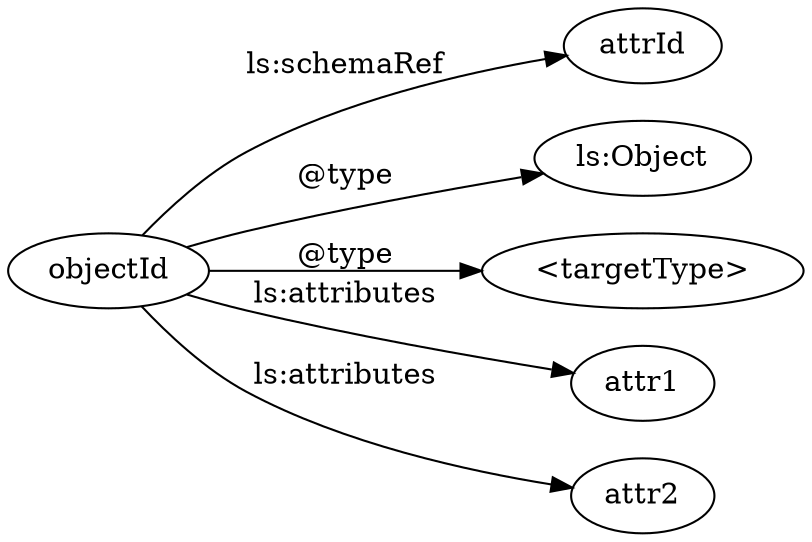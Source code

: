 digraph g {
  rankdir="LR";
  schId [label="attrId"];
  Type1 [label="ls:Object"];
  Type2 [label="<targetType>"];

  objectId -> Type1 [label="@type"];
  objectId -> Type2 [label="@type"];
  objectId -> schId [label="ls:schemaRef"];
  objectId -> attr1 [ label="ls:attributes"];
  objectId -> attr2 [ label="ls:attributes"];
}